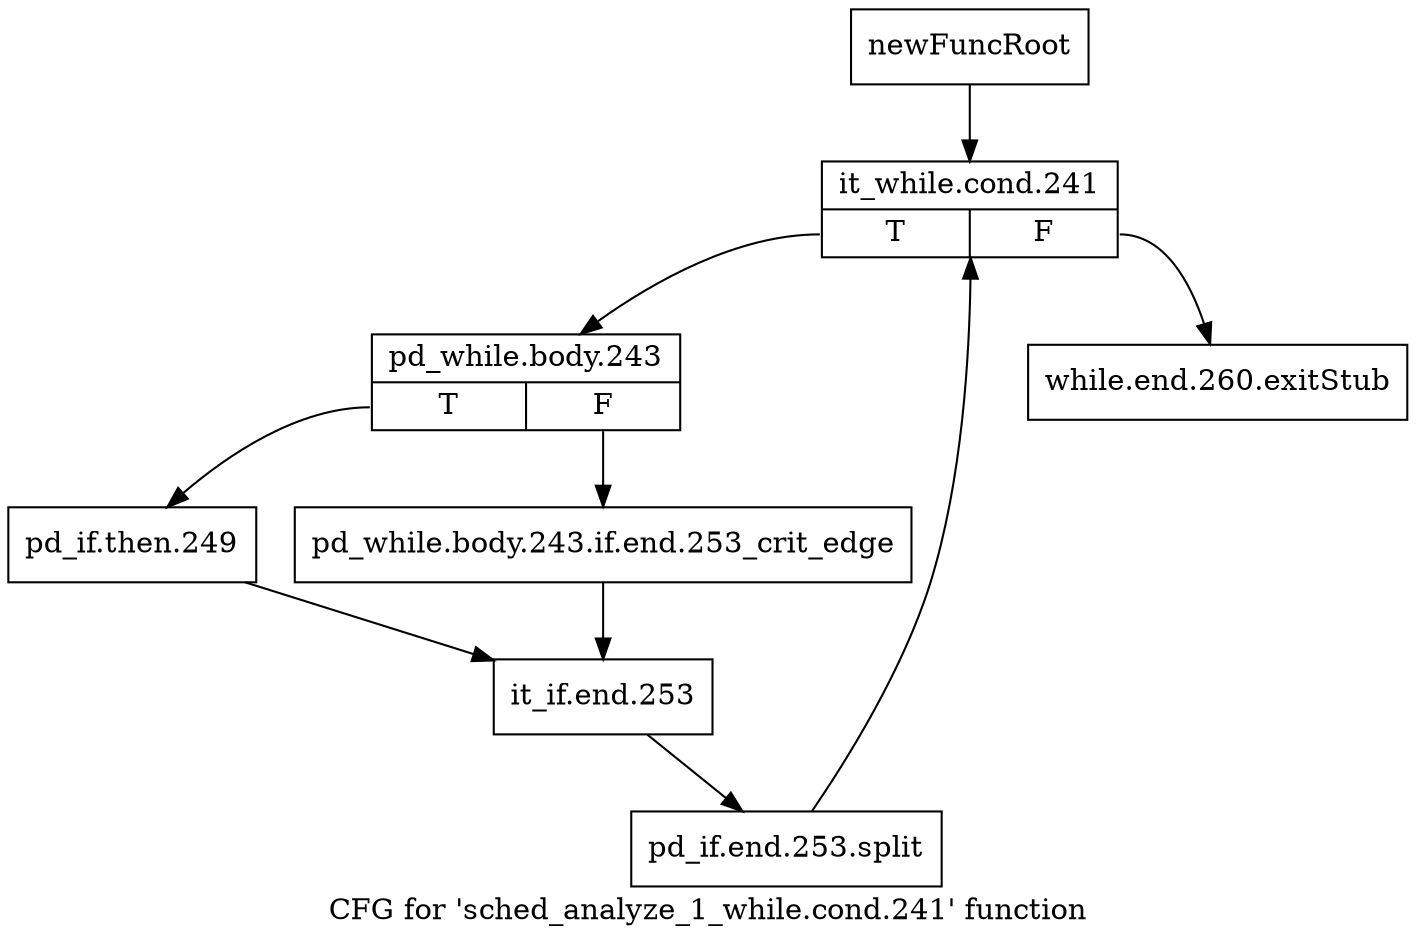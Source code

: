 digraph "CFG for 'sched_analyze_1_while.cond.241' function" {
	label="CFG for 'sched_analyze_1_while.cond.241' function";

	Node0xc19c820 [shape=record,label="{newFuncRoot}"];
	Node0xc19c820 -> Node0xc19ccd0;
	Node0xc19c870 [shape=record,label="{while.end.260.exitStub}"];
	Node0xc19ccd0 [shape=record,label="{it_while.cond.241|{<s0>T|<s1>F}}"];
	Node0xc19ccd0:s0 -> Node0xc19cd20;
	Node0xc19ccd0:s1 -> Node0xc19c870;
	Node0xc19cd20 [shape=record,label="{pd_while.body.243|{<s0>T|<s1>F}}"];
	Node0xc19cd20:s0 -> Node0xc19cdc0;
	Node0xc19cd20:s1 -> Node0xc19cd70;
	Node0xc19cd70 [shape=record,label="{pd_while.body.243.if.end.253_crit_edge}"];
	Node0xc19cd70 -> Node0xc19ce10;
	Node0xc19cdc0 [shape=record,label="{pd_if.then.249}"];
	Node0xc19cdc0 -> Node0xc19ce10;
	Node0xc19ce10 [shape=record,label="{it_if.end.253}"];
	Node0xc19ce10 -> Node0xf8bf600;
	Node0xf8bf600 [shape=record,label="{pd_if.end.253.split}"];
	Node0xf8bf600 -> Node0xc19ccd0;
}
